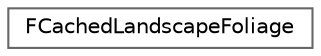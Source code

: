 digraph "Graphical Class Hierarchy"
{
 // INTERACTIVE_SVG=YES
 // LATEX_PDF_SIZE
  bgcolor="transparent";
  edge [fontname=Helvetica,fontsize=10,labelfontname=Helvetica,labelfontsize=10];
  node [fontname=Helvetica,fontsize=10,shape=box,height=0.2,width=0.4];
  rankdir="LR";
  Node0 [id="Node000000",label="FCachedLandscapeFoliage",height=0.2,width=0.4,color="grey40", fillcolor="white", style="filled",URL="$d0/d45/structFCachedLandscapeFoliage.html",tooltip=" "];
}
